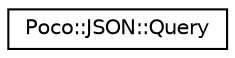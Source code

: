digraph "Graphical Class Hierarchy"
{
 // LATEX_PDF_SIZE
  edge [fontname="Helvetica",fontsize="10",labelfontname="Helvetica",labelfontsize="10"];
  node [fontname="Helvetica",fontsize="10",shape=record];
  rankdir="LR";
  Node0 [label="Poco::JSON::Query",height=0.2,width=0.4,color="black", fillcolor="white", style="filled",URL="$classPoco_1_1JSON_1_1Query.html",tooltip="Class that can be used to search for a value in a JSON object or array."];
}
